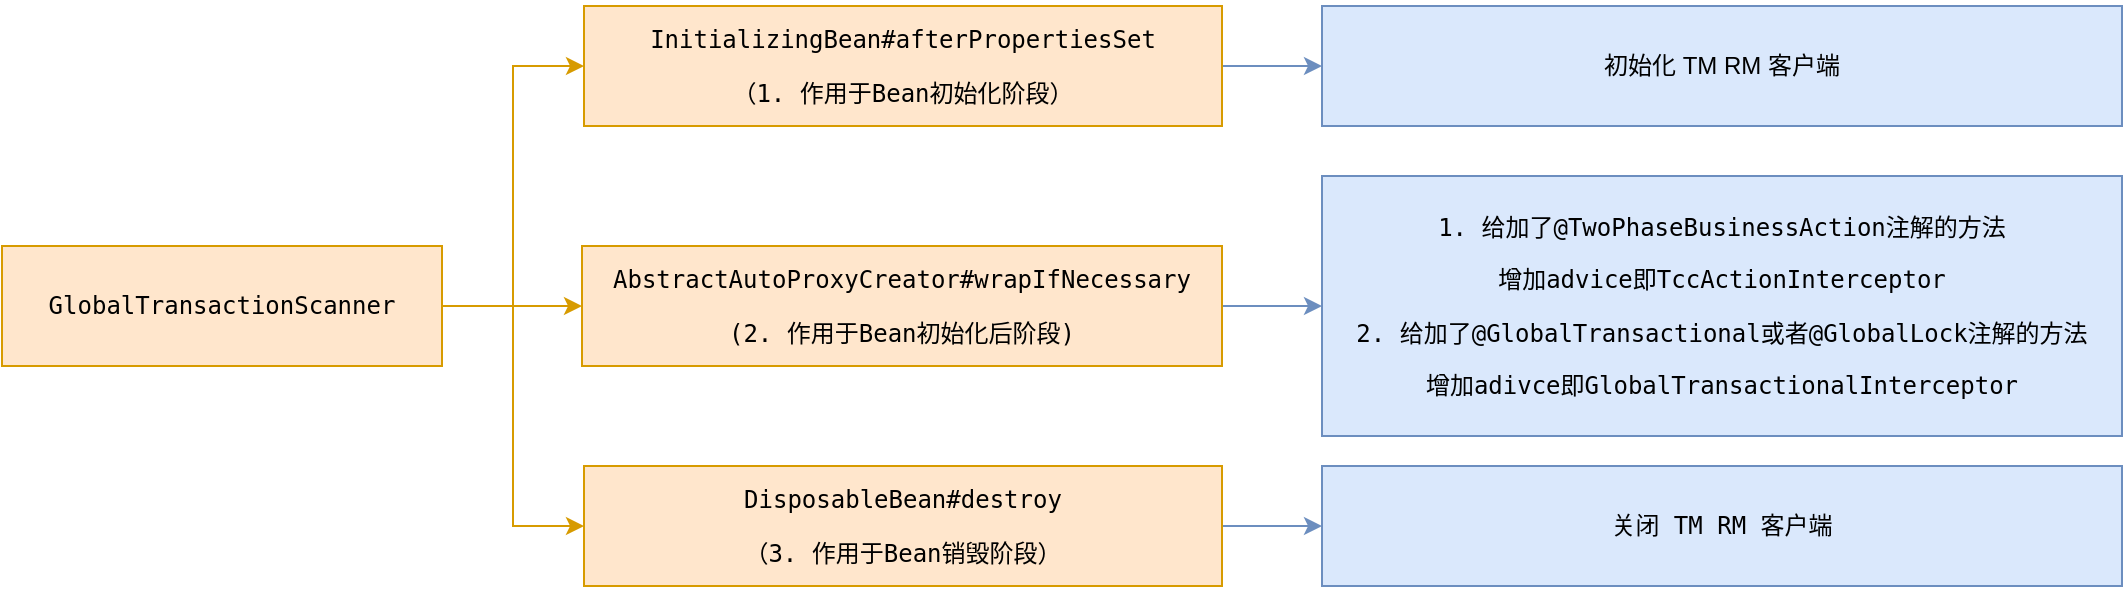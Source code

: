 <mxfile version="15.5.8" type="github">
  <diagram id="agdpBEZxEgch9MtuI912" name="Page-1">
    <mxGraphModel dx="946" dy="536" grid="1" gridSize="10" guides="1" tooltips="1" connect="1" arrows="1" fold="1" page="1" pageScale="1" pageWidth="827" pageHeight="1169" math="0" shadow="0">
      <root>
        <mxCell id="0" />
        <mxCell id="1" parent="0" />
        <mxCell id="AwQI5jJiA5YNBe5wNe7U-8" style="edgeStyle=orthogonalEdgeStyle;rounded=0;orthogonalLoop=1;jettySize=auto;html=1;exitX=1;exitY=0.5;exitDx=0;exitDy=0;entryX=0;entryY=0.5;entryDx=0;entryDy=0;fillColor=#ffe6cc;strokeColor=#d79b00;" parent="1" source="AwQI5jJiA5YNBe5wNe7U-1" target="AwQI5jJiA5YNBe5wNe7U-3" edge="1">
          <mxGeometry relative="1" as="geometry" />
        </mxCell>
        <mxCell id="AwQI5jJiA5YNBe5wNe7U-9" style="edgeStyle=orthogonalEdgeStyle;rounded=0;orthogonalLoop=1;jettySize=auto;html=1;exitX=1;exitY=0.5;exitDx=0;exitDy=0;entryX=0;entryY=0.5;entryDx=0;entryDy=0;fillColor=#ffe6cc;strokeColor=#d79b00;" parent="1" source="AwQI5jJiA5YNBe5wNe7U-1" target="AwQI5jJiA5YNBe5wNe7U-2" edge="1">
          <mxGeometry relative="1" as="geometry" />
        </mxCell>
        <mxCell id="AwQI5jJiA5YNBe5wNe7U-10" style="edgeStyle=orthogonalEdgeStyle;rounded=0;orthogonalLoop=1;jettySize=auto;html=1;exitX=1;exitY=0.5;exitDx=0;exitDy=0;entryX=0;entryY=0.5;entryDx=0;entryDy=0;fillColor=#ffe6cc;strokeColor=#d79b00;" parent="1" source="AwQI5jJiA5YNBe5wNe7U-1" target="AwQI5jJiA5YNBe5wNe7U-4" edge="1">
          <mxGeometry relative="1" as="geometry" />
        </mxCell>
        <mxCell id="AwQI5jJiA5YNBe5wNe7U-1" value="&lt;pre&gt;GlobalTransactionScanner&lt;/pre&gt;" style="rounded=0;whiteSpace=wrap;html=1;fillColor=#ffe6cc;strokeColor=#d79b00;" parent="1" vertex="1">
          <mxGeometry x="60" y="230" width="220" height="60" as="geometry" />
        </mxCell>
        <mxCell id="AwQI5jJiA5YNBe5wNe7U-12" style="edgeStyle=orthogonalEdgeStyle;rounded=0;orthogonalLoop=1;jettySize=auto;html=1;exitX=1;exitY=0.5;exitDx=0;exitDy=0;entryX=0;entryY=0.5;entryDx=0;entryDy=0;fillColor=#dae8fc;strokeColor=#6c8ebf;" parent="1" source="AwQI5jJiA5YNBe5wNe7U-2" target="AwQI5jJiA5YNBe5wNe7U-6" edge="1">
          <mxGeometry relative="1" as="geometry" />
        </mxCell>
        <mxCell id="AwQI5jJiA5YNBe5wNe7U-2" value="&lt;pre&gt;&lt;pre&gt;AbstractAutoProxyCreator#wrapIfNecessary&lt;/pre&gt;&lt;pre&gt;(2. 作用于Bean初始化后阶段)&lt;/pre&gt;&lt;/pre&gt;" style="rounded=0;whiteSpace=wrap;html=1;fillColor=#ffe6cc;strokeColor=#d79b00;" parent="1" vertex="1">
          <mxGeometry x="350" y="230" width="320" height="60" as="geometry" />
        </mxCell>
        <mxCell id="AwQI5jJiA5YNBe5wNe7U-11" style="edgeStyle=orthogonalEdgeStyle;rounded=0;orthogonalLoop=1;jettySize=auto;html=1;exitX=1;exitY=0.5;exitDx=0;exitDy=0;entryX=0;entryY=0.5;entryDx=0;entryDy=0;fillColor=#dae8fc;strokeColor=#6c8ebf;" parent="1" source="AwQI5jJiA5YNBe5wNe7U-3" target="AwQI5jJiA5YNBe5wNe7U-5" edge="1">
          <mxGeometry relative="1" as="geometry" />
        </mxCell>
        <mxCell id="AwQI5jJiA5YNBe5wNe7U-3" value="&lt;pre&gt;&lt;pre&gt;&lt;pre&gt;InitializingBean#afterPropertiesSet&lt;/pre&gt;&lt;pre&gt;（1. 作用于Bean初始化阶段）&lt;/pre&gt;&lt;/pre&gt;&lt;/pre&gt;" style="rounded=0;whiteSpace=wrap;html=1;fillColor=#ffe6cc;strokeColor=#d79b00;" parent="1" vertex="1">
          <mxGeometry x="351" y="110" width="319" height="60" as="geometry" />
        </mxCell>
        <mxCell id="AwQI5jJiA5YNBe5wNe7U-13" style="edgeStyle=orthogonalEdgeStyle;rounded=0;orthogonalLoop=1;jettySize=auto;html=1;exitX=1;exitY=0.5;exitDx=0;exitDy=0;entryX=0;entryY=0.5;entryDx=0;entryDy=0;fillColor=#dae8fc;strokeColor=#6c8ebf;" parent="1" source="AwQI5jJiA5YNBe5wNe7U-4" target="AwQI5jJiA5YNBe5wNe7U-7" edge="1">
          <mxGeometry relative="1" as="geometry" />
        </mxCell>
        <mxCell id="AwQI5jJiA5YNBe5wNe7U-4" value="&lt;pre&gt;&lt;pre&gt;&lt;pre&gt;&lt;pre&gt;DisposableBean#destroy&lt;/pre&gt;&lt;pre&gt;（3. 作用于Bean销毁阶段）&lt;/pre&gt;&lt;/pre&gt;&lt;/pre&gt;&lt;/pre&gt;" style="rounded=0;whiteSpace=wrap;html=1;fillColor=#ffe6cc;strokeColor=#d79b00;" parent="1" vertex="1">
          <mxGeometry x="351" y="340" width="319" height="60" as="geometry" />
        </mxCell>
        <mxCell id="AwQI5jJiA5YNBe5wNe7U-5" value="初始化 TM RM 客户端" style="rounded=0;whiteSpace=wrap;html=1;fillColor=#dae8fc;strokeColor=#6c8ebf;" parent="1" vertex="1">
          <mxGeometry x="720" y="110" width="400" height="60" as="geometry" />
        </mxCell>
        <mxCell id="AwQI5jJiA5YNBe5wNe7U-6" value="&lt;pre&gt;&lt;pre&gt;&lt;pre&gt;1. 给加了@TwoPhaseBusinessAction注解的方法&lt;/pre&gt;&lt;pre&gt;增加advice即TccActionInterceptor&lt;/pre&gt;&lt;pre&gt;2. 给加了@GlobalTransactional或者@GlobalLock注解的方法&lt;/pre&gt;&lt;pre&gt;增加adivce即GlobalTransactionalInterceptor&lt;/pre&gt;&lt;/pre&gt;&lt;/pre&gt;" style="rounded=0;whiteSpace=wrap;html=1;fillColor=#dae8fc;strokeColor=#6c8ebf;" parent="1" vertex="1">
          <mxGeometry x="720" y="195" width="400" height="130" as="geometry" />
        </mxCell>
        <mxCell id="AwQI5jJiA5YNBe5wNe7U-7" value="&lt;pre&gt;&lt;pre&gt;&lt;pre&gt;关闭 TM RM 客户端&lt;/pre&gt;&lt;/pre&gt;&lt;/pre&gt;" style="rounded=0;whiteSpace=wrap;html=1;fillColor=#dae8fc;strokeColor=#6c8ebf;" parent="1" vertex="1">
          <mxGeometry x="720" y="340" width="400" height="60" as="geometry" />
        </mxCell>
      </root>
    </mxGraphModel>
  </diagram>
</mxfile>
